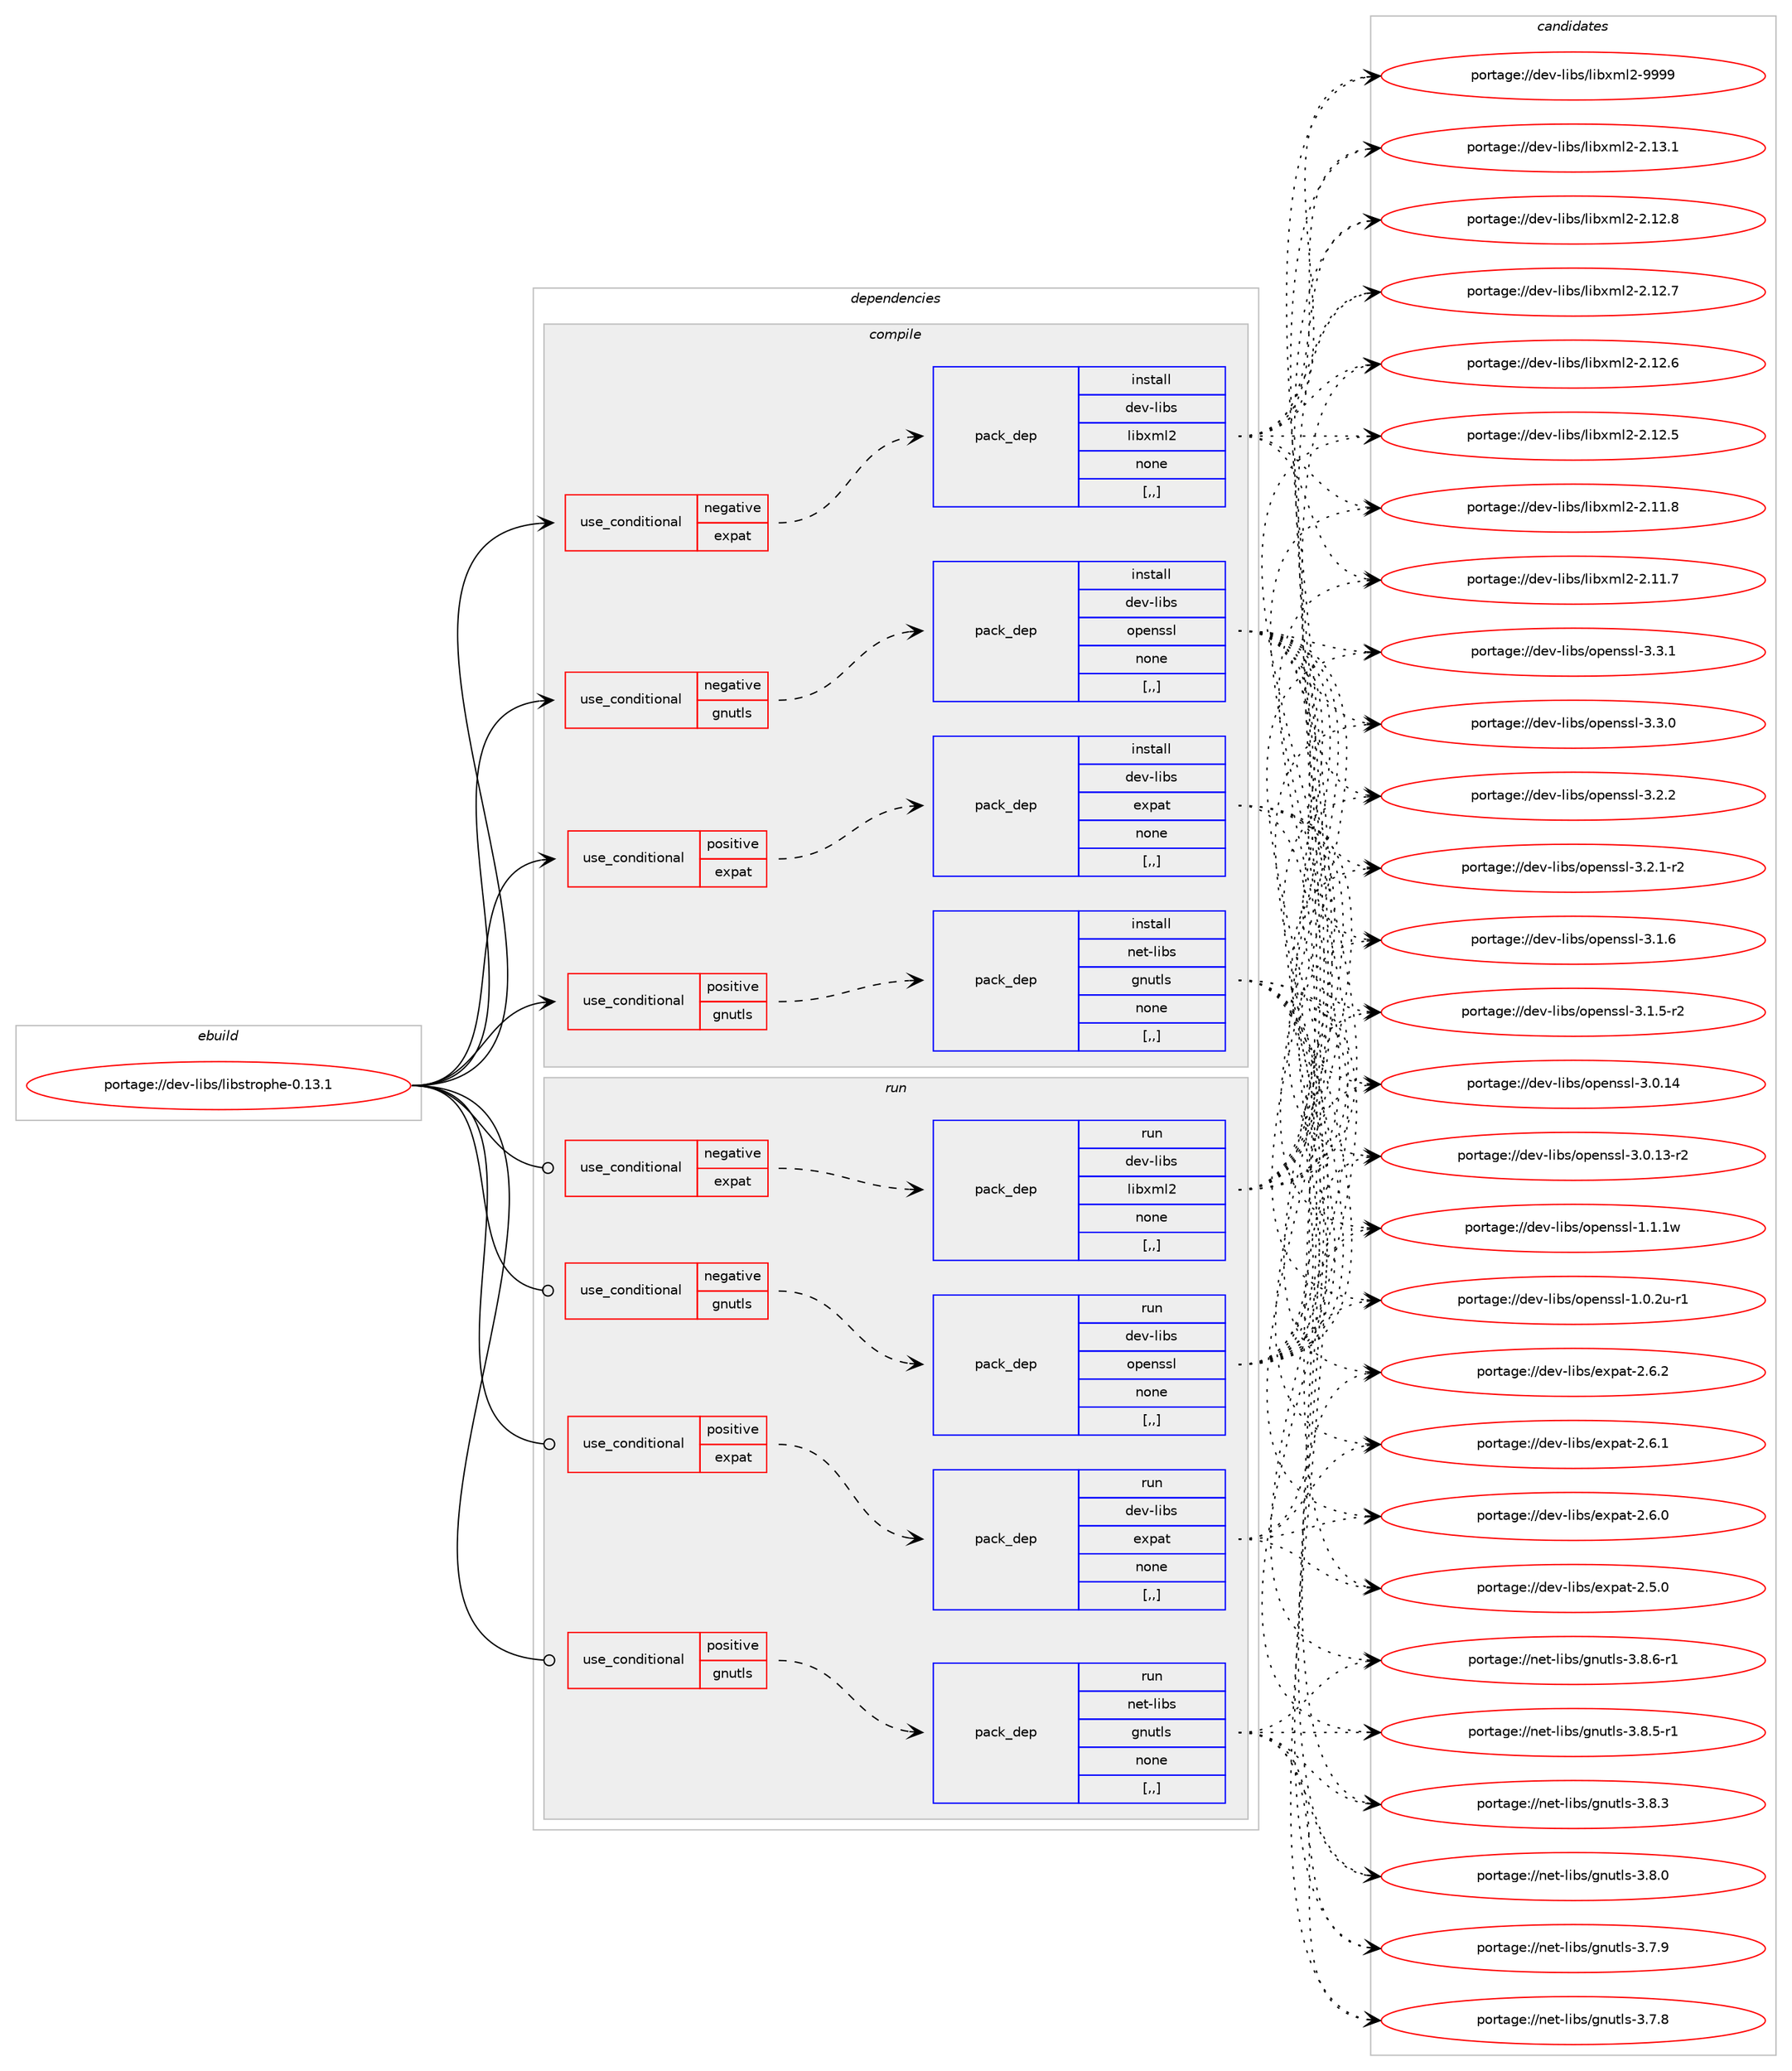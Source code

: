 digraph prolog {

# *************
# Graph options
# *************

newrank=true;
concentrate=true;
compound=true;
graph [rankdir=LR,fontname=Helvetica,fontsize=10,ranksep=1.5];#, ranksep=2.5, nodesep=0.2];
edge  [arrowhead=vee];
node  [fontname=Helvetica,fontsize=10];

# **********
# The ebuild
# **********

subgraph cluster_leftcol {
color=gray;
label=<<i>ebuild</i>>;
id [label="portage://dev-libs/libstrophe-0.13.1", color=red, width=4, href="../dev-libs/libstrophe-0.13.1.svg"];
}

# ****************
# The dependencies
# ****************

subgraph cluster_midcol {
color=gray;
label=<<i>dependencies</i>>;
subgraph cluster_compile {
fillcolor="#eeeeee";
style=filled;
label=<<i>compile</i>>;
subgraph cond27329 {
dependency111516 [label=<<TABLE BORDER="0" CELLBORDER="1" CELLSPACING="0" CELLPADDING="4"><TR><TD ROWSPAN="3" CELLPADDING="10">use_conditional</TD></TR><TR><TD>negative</TD></TR><TR><TD>expat</TD></TR></TABLE>>, shape=none, color=red];
subgraph pack82988 {
dependency111517 [label=<<TABLE BORDER="0" CELLBORDER="1" CELLSPACING="0" CELLPADDING="4" WIDTH="220"><TR><TD ROWSPAN="6" CELLPADDING="30">pack_dep</TD></TR><TR><TD WIDTH="110">install</TD></TR><TR><TD>dev-libs</TD></TR><TR><TD>libxml2</TD></TR><TR><TD>none</TD></TR><TR><TD>[,,]</TD></TR></TABLE>>, shape=none, color=blue];
}
dependency111516:e -> dependency111517:w [weight=20,style="dashed",arrowhead="vee"];
}
id:e -> dependency111516:w [weight=20,style="solid",arrowhead="vee"];
subgraph cond27330 {
dependency111518 [label=<<TABLE BORDER="0" CELLBORDER="1" CELLSPACING="0" CELLPADDING="4"><TR><TD ROWSPAN="3" CELLPADDING="10">use_conditional</TD></TR><TR><TD>negative</TD></TR><TR><TD>gnutls</TD></TR></TABLE>>, shape=none, color=red];
subgraph pack82989 {
dependency111519 [label=<<TABLE BORDER="0" CELLBORDER="1" CELLSPACING="0" CELLPADDING="4" WIDTH="220"><TR><TD ROWSPAN="6" CELLPADDING="30">pack_dep</TD></TR><TR><TD WIDTH="110">install</TD></TR><TR><TD>dev-libs</TD></TR><TR><TD>openssl</TD></TR><TR><TD>none</TD></TR><TR><TD>[,,]</TD></TR></TABLE>>, shape=none, color=blue];
}
dependency111518:e -> dependency111519:w [weight=20,style="dashed",arrowhead="vee"];
}
id:e -> dependency111518:w [weight=20,style="solid",arrowhead="vee"];
subgraph cond27331 {
dependency111520 [label=<<TABLE BORDER="0" CELLBORDER="1" CELLSPACING="0" CELLPADDING="4"><TR><TD ROWSPAN="3" CELLPADDING="10">use_conditional</TD></TR><TR><TD>positive</TD></TR><TR><TD>expat</TD></TR></TABLE>>, shape=none, color=red];
subgraph pack82990 {
dependency111521 [label=<<TABLE BORDER="0" CELLBORDER="1" CELLSPACING="0" CELLPADDING="4" WIDTH="220"><TR><TD ROWSPAN="6" CELLPADDING="30">pack_dep</TD></TR><TR><TD WIDTH="110">install</TD></TR><TR><TD>dev-libs</TD></TR><TR><TD>expat</TD></TR><TR><TD>none</TD></TR><TR><TD>[,,]</TD></TR></TABLE>>, shape=none, color=blue];
}
dependency111520:e -> dependency111521:w [weight=20,style="dashed",arrowhead="vee"];
}
id:e -> dependency111520:w [weight=20,style="solid",arrowhead="vee"];
subgraph cond27332 {
dependency111522 [label=<<TABLE BORDER="0" CELLBORDER="1" CELLSPACING="0" CELLPADDING="4"><TR><TD ROWSPAN="3" CELLPADDING="10">use_conditional</TD></TR><TR><TD>positive</TD></TR><TR><TD>gnutls</TD></TR></TABLE>>, shape=none, color=red];
subgraph pack82991 {
dependency111523 [label=<<TABLE BORDER="0" CELLBORDER="1" CELLSPACING="0" CELLPADDING="4" WIDTH="220"><TR><TD ROWSPAN="6" CELLPADDING="30">pack_dep</TD></TR><TR><TD WIDTH="110">install</TD></TR><TR><TD>net-libs</TD></TR><TR><TD>gnutls</TD></TR><TR><TD>none</TD></TR><TR><TD>[,,]</TD></TR></TABLE>>, shape=none, color=blue];
}
dependency111522:e -> dependency111523:w [weight=20,style="dashed",arrowhead="vee"];
}
id:e -> dependency111522:w [weight=20,style="solid",arrowhead="vee"];
}
subgraph cluster_compileandrun {
fillcolor="#eeeeee";
style=filled;
label=<<i>compile and run</i>>;
}
subgraph cluster_run {
fillcolor="#eeeeee";
style=filled;
label=<<i>run</i>>;
subgraph cond27333 {
dependency111524 [label=<<TABLE BORDER="0" CELLBORDER="1" CELLSPACING="0" CELLPADDING="4"><TR><TD ROWSPAN="3" CELLPADDING="10">use_conditional</TD></TR><TR><TD>negative</TD></TR><TR><TD>expat</TD></TR></TABLE>>, shape=none, color=red];
subgraph pack82992 {
dependency111525 [label=<<TABLE BORDER="0" CELLBORDER="1" CELLSPACING="0" CELLPADDING="4" WIDTH="220"><TR><TD ROWSPAN="6" CELLPADDING="30">pack_dep</TD></TR><TR><TD WIDTH="110">run</TD></TR><TR><TD>dev-libs</TD></TR><TR><TD>libxml2</TD></TR><TR><TD>none</TD></TR><TR><TD>[,,]</TD></TR></TABLE>>, shape=none, color=blue];
}
dependency111524:e -> dependency111525:w [weight=20,style="dashed",arrowhead="vee"];
}
id:e -> dependency111524:w [weight=20,style="solid",arrowhead="odot"];
subgraph cond27334 {
dependency111526 [label=<<TABLE BORDER="0" CELLBORDER="1" CELLSPACING="0" CELLPADDING="4"><TR><TD ROWSPAN="3" CELLPADDING="10">use_conditional</TD></TR><TR><TD>negative</TD></TR><TR><TD>gnutls</TD></TR></TABLE>>, shape=none, color=red];
subgraph pack82993 {
dependency111527 [label=<<TABLE BORDER="0" CELLBORDER="1" CELLSPACING="0" CELLPADDING="4" WIDTH="220"><TR><TD ROWSPAN="6" CELLPADDING="30">pack_dep</TD></TR><TR><TD WIDTH="110">run</TD></TR><TR><TD>dev-libs</TD></TR><TR><TD>openssl</TD></TR><TR><TD>none</TD></TR><TR><TD>[,,]</TD></TR></TABLE>>, shape=none, color=blue];
}
dependency111526:e -> dependency111527:w [weight=20,style="dashed",arrowhead="vee"];
}
id:e -> dependency111526:w [weight=20,style="solid",arrowhead="odot"];
subgraph cond27335 {
dependency111528 [label=<<TABLE BORDER="0" CELLBORDER="1" CELLSPACING="0" CELLPADDING="4"><TR><TD ROWSPAN="3" CELLPADDING="10">use_conditional</TD></TR><TR><TD>positive</TD></TR><TR><TD>expat</TD></TR></TABLE>>, shape=none, color=red];
subgraph pack82994 {
dependency111529 [label=<<TABLE BORDER="0" CELLBORDER="1" CELLSPACING="0" CELLPADDING="4" WIDTH="220"><TR><TD ROWSPAN="6" CELLPADDING="30">pack_dep</TD></TR><TR><TD WIDTH="110">run</TD></TR><TR><TD>dev-libs</TD></TR><TR><TD>expat</TD></TR><TR><TD>none</TD></TR><TR><TD>[,,]</TD></TR></TABLE>>, shape=none, color=blue];
}
dependency111528:e -> dependency111529:w [weight=20,style="dashed",arrowhead="vee"];
}
id:e -> dependency111528:w [weight=20,style="solid",arrowhead="odot"];
subgraph cond27336 {
dependency111530 [label=<<TABLE BORDER="0" CELLBORDER="1" CELLSPACING="0" CELLPADDING="4"><TR><TD ROWSPAN="3" CELLPADDING="10">use_conditional</TD></TR><TR><TD>positive</TD></TR><TR><TD>gnutls</TD></TR></TABLE>>, shape=none, color=red];
subgraph pack82995 {
dependency111531 [label=<<TABLE BORDER="0" CELLBORDER="1" CELLSPACING="0" CELLPADDING="4" WIDTH="220"><TR><TD ROWSPAN="6" CELLPADDING="30">pack_dep</TD></TR><TR><TD WIDTH="110">run</TD></TR><TR><TD>net-libs</TD></TR><TR><TD>gnutls</TD></TR><TR><TD>none</TD></TR><TR><TD>[,,]</TD></TR></TABLE>>, shape=none, color=blue];
}
dependency111530:e -> dependency111531:w [weight=20,style="dashed",arrowhead="vee"];
}
id:e -> dependency111530:w [weight=20,style="solid",arrowhead="odot"];
}
}

# **************
# The candidates
# **************

subgraph cluster_choices {
rank=same;
color=gray;
label=<<i>candidates</i>>;

subgraph choice82988 {
color=black;
nodesep=1;
choice10010111845108105981154710810598120109108504557575757 [label="portage://dev-libs/libxml2-9999", color=red, width=4,href="../dev-libs/libxml2-9999.svg"];
choice100101118451081059811547108105981201091085045504649514649 [label="portage://dev-libs/libxml2-2.13.1", color=red, width=4,href="../dev-libs/libxml2-2.13.1.svg"];
choice100101118451081059811547108105981201091085045504649504656 [label="portage://dev-libs/libxml2-2.12.8", color=red, width=4,href="../dev-libs/libxml2-2.12.8.svg"];
choice100101118451081059811547108105981201091085045504649504655 [label="portage://dev-libs/libxml2-2.12.7", color=red, width=4,href="../dev-libs/libxml2-2.12.7.svg"];
choice100101118451081059811547108105981201091085045504649504654 [label="portage://dev-libs/libxml2-2.12.6", color=red, width=4,href="../dev-libs/libxml2-2.12.6.svg"];
choice100101118451081059811547108105981201091085045504649504653 [label="portage://dev-libs/libxml2-2.12.5", color=red, width=4,href="../dev-libs/libxml2-2.12.5.svg"];
choice100101118451081059811547108105981201091085045504649494656 [label="portage://dev-libs/libxml2-2.11.8", color=red, width=4,href="../dev-libs/libxml2-2.11.8.svg"];
choice100101118451081059811547108105981201091085045504649494655 [label="portage://dev-libs/libxml2-2.11.7", color=red, width=4,href="../dev-libs/libxml2-2.11.7.svg"];
dependency111517:e -> choice10010111845108105981154710810598120109108504557575757:w [style=dotted,weight="100"];
dependency111517:e -> choice100101118451081059811547108105981201091085045504649514649:w [style=dotted,weight="100"];
dependency111517:e -> choice100101118451081059811547108105981201091085045504649504656:w [style=dotted,weight="100"];
dependency111517:e -> choice100101118451081059811547108105981201091085045504649504655:w [style=dotted,weight="100"];
dependency111517:e -> choice100101118451081059811547108105981201091085045504649504654:w [style=dotted,weight="100"];
dependency111517:e -> choice100101118451081059811547108105981201091085045504649504653:w [style=dotted,weight="100"];
dependency111517:e -> choice100101118451081059811547108105981201091085045504649494656:w [style=dotted,weight="100"];
dependency111517:e -> choice100101118451081059811547108105981201091085045504649494655:w [style=dotted,weight="100"];
}
subgraph choice82989 {
color=black;
nodesep=1;
choice100101118451081059811547111112101110115115108455146514649 [label="portage://dev-libs/openssl-3.3.1", color=red, width=4,href="../dev-libs/openssl-3.3.1.svg"];
choice100101118451081059811547111112101110115115108455146514648 [label="portage://dev-libs/openssl-3.3.0", color=red, width=4,href="../dev-libs/openssl-3.3.0.svg"];
choice100101118451081059811547111112101110115115108455146504650 [label="portage://dev-libs/openssl-3.2.2", color=red, width=4,href="../dev-libs/openssl-3.2.2.svg"];
choice1001011184510810598115471111121011101151151084551465046494511450 [label="portage://dev-libs/openssl-3.2.1-r2", color=red, width=4,href="../dev-libs/openssl-3.2.1-r2.svg"];
choice100101118451081059811547111112101110115115108455146494654 [label="portage://dev-libs/openssl-3.1.6", color=red, width=4,href="../dev-libs/openssl-3.1.6.svg"];
choice1001011184510810598115471111121011101151151084551464946534511450 [label="portage://dev-libs/openssl-3.1.5-r2", color=red, width=4,href="../dev-libs/openssl-3.1.5-r2.svg"];
choice10010111845108105981154711111210111011511510845514648464952 [label="portage://dev-libs/openssl-3.0.14", color=red, width=4,href="../dev-libs/openssl-3.0.14.svg"];
choice100101118451081059811547111112101110115115108455146484649514511450 [label="portage://dev-libs/openssl-3.0.13-r2", color=red, width=4,href="../dev-libs/openssl-3.0.13-r2.svg"];
choice100101118451081059811547111112101110115115108454946494649119 [label="portage://dev-libs/openssl-1.1.1w", color=red, width=4,href="../dev-libs/openssl-1.1.1w.svg"];
choice1001011184510810598115471111121011101151151084549464846501174511449 [label="portage://dev-libs/openssl-1.0.2u-r1", color=red, width=4,href="../dev-libs/openssl-1.0.2u-r1.svg"];
dependency111519:e -> choice100101118451081059811547111112101110115115108455146514649:w [style=dotted,weight="100"];
dependency111519:e -> choice100101118451081059811547111112101110115115108455146514648:w [style=dotted,weight="100"];
dependency111519:e -> choice100101118451081059811547111112101110115115108455146504650:w [style=dotted,weight="100"];
dependency111519:e -> choice1001011184510810598115471111121011101151151084551465046494511450:w [style=dotted,weight="100"];
dependency111519:e -> choice100101118451081059811547111112101110115115108455146494654:w [style=dotted,weight="100"];
dependency111519:e -> choice1001011184510810598115471111121011101151151084551464946534511450:w [style=dotted,weight="100"];
dependency111519:e -> choice10010111845108105981154711111210111011511510845514648464952:w [style=dotted,weight="100"];
dependency111519:e -> choice100101118451081059811547111112101110115115108455146484649514511450:w [style=dotted,weight="100"];
dependency111519:e -> choice100101118451081059811547111112101110115115108454946494649119:w [style=dotted,weight="100"];
dependency111519:e -> choice1001011184510810598115471111121011101151151084549464846501174511449:w [style=dotted,weight="100"];
}
subgraph choice82990 {
color=black;
nodesep=1;
choice10010111845108105981154710112011297116455046544650 [label="portage://dev-libs/expat-2.6.2", color=red, width=4,href="../dev-libs/expat-2.6.2.svg"];
choice10010111845108105981154710112011297116455046544649 [label="portage://dev-libs/expat-2.6.1", color=red, width=4,href="../dev-libs/expat-2.6.1.svg"];
choice10010111845108105981154710112011297116455046544648 [label="portage://dev-libs/expat-2.6.0", color=red, width=4,href="../dev-libs/expat-2.6.0.svg"];
choice10010111845108105981154710112011297116455046534648 [label="portage://dev-libs/expat-2.5.0", color=red, width=4,href="../dev-libs/expat-2.5.0.svg"];
dependency111521:e -> choice10010111845108105981154710112011297116455046544650:w [style=dotted,weight="100"];
dependency111521:e -> choice10010111845108105981154710112011297116455046544649:w [style=dotted,weight="100"];
dependency111521:e -> choice10010111845108105981154710112011297116455046544648:w [style=dotted,weight="100"];
dependency111521:e -> choice10010111845108105981154710112011297116455046534648:w [style=dotted,weight="100"];
}
subgraph choice82991 {
color=black;
nodesep=1;
choice1101011164510810598115471031101171161081154551465646544511449 [label="portage://net-libs/gnutls-3.8.6-r1", color=red, width=4,href="../net-libs/gnutls-3.8.6-r1.svg"];
choice1101011164510810598115471031101171161081154551465646534511449 [label="portage://net-libs/gnutls-3.8.5-r1", color=red, width=4,href="../net-libs/gnutls-3.8.5-r1.svg"];
choice110101116451081059811547103110117116108115455146564651 [label="portage://net-libs/gnutls-3.8.3", color=red, width=4,href="../net-libs/gnutls-3.8.3.svg"];
choice110101116451081059811547103110117116108115455146564648 [label="portage://net-libs/gnutls-3.8.0", color=red, width=4,href="../net-libs/gnutls-3.8.0.svg"];
choice110101116451081059811547103110117116108115455146554657 [label="portage://net-libs/gnutls-3.7.9", color=red, width=4,href="../net-libs/gnutls-3.7.9.svg"];
choice110101116451081059811547103110117116108115455146554656 [label="portage://net-libs/gnutls-3.7.8", color=red, width=4,href="../net-libs/gnutls-3.7.8.svg"];
dependency111523:e -> choice1101011164510810598115471031101171161081154551465646544511449:w [style=dotted,weight="100"];
dependency111523:e -> choice1101011164510810598115471031101171161081154551465646534511449:w [style=dotted,weight="100"];
dependency111523:e -> choice110101116451081059811547103110117116108115455146564651:w [style=dotted,weight="100"];
dependency111523:e -> choice110101116451081059811547103110117116108115455146564648:w [style=dotted,weight="100"];
dependency111523:e -> choice110101116451081059811547103110117116108115455146554657:w [style=dotted,weight="100"];
dependency111523:e -> choice110101116451081059811547103110117116108115455146554656:w [style=dotted,weight="100"];
}
subgraph choice82992 {
color=black;
nodesep=1;
choice10010111845108105981154710810598120109108504557575757 [label="portage://dev-libs/libxml2-9999", color=red, width=4,href="../dev-libs/libxml2-9999.svg"];
choice100101118451081059811547108105981201091085045504649514649 [label="portage://dev-libs/libxml2-2.13.1", color=red, width=4,href="../dev-libs/libxml2-2.13.1.svg"];
choice100101118451081059811547108105981201091085045504649504656 [label="portage://dev-libs/libxml2-2.12.8", color=red, width=4,href="../dev-libs/libxml2-2.12.8.svg"];
choice100101118451081059811547108105981201091085045504649504655 [label="portage://dev-libs/libxml2-2.12.7", color=red, width=4,href="../dev-libs/libxml2-2.12.7.svg"];
choice100101118451081059811547108105981201091085045504649504654 [label="portage://dev-libs/libxml2-2.12.6", color=red, width=4,href="../dev-libs/libxml2-2.12.6.svg"];
choice100101118451081059811547108105981201091085045504649504653 [label="portage://dev-libs/libxml2-2.12.5", color=red, width=4,href="../dev-libs/libxml2-2.12.5.svg"];
choice100101118451081059811547108105981201091085045504649494656 [label="portage://dev-libs/libxml2-2.11.8", color=red, width=4,href="../dev-libs/libxml2-2.11.8.svg"];
choice100101118451081059811547108105981201091085045504649494655 [label="portage://dev-libs/libxml2-2.11.7", color=red, width=4,href="../dev-libs/libxml2-2.11.7.svg"];
dependency111525:e -> choice10010111845108105981154710810598120109108504557575757:w [style=dotted,weight="100"];
dependency111525:e -> choice100101118451081059811547108105981201091085045504649514649:w [style=dotted,weight="100"];
dependency111525:e -> choice100101118451081059811547108105981201091085045504649504656:w [style=dotted,weight="100"];
dependency111525:e -> choice100101118451081059811547108105981201091085045504649504655:w [style=dotted,weight="100"];
dependency111525:e -> choice100101118451081059811547108105981201091085045504649504654:w [style=dotted,weight="100"];
dependency111525:e -> choice100101118451081059811547108105981201091085045504649504653:w [style=dotted,weight="100"];
dependency111525:e -> choice100101118451081059811547108105981201091085045504649494656:w [style=dotted,weight="100"];
dependency111525:e -> choice100101118451081059811547108105981201091085045504649494655:w [style=dotted,weight="100"];
}
subgraph choice82993 {
color=black;
nodesep=1;
choice100101118451081059811547111112101110115115108455146514649 [label="portage://dev-libs/openssl-3.3.1", color=red, width=4,href="../dev-libs/openssl-3.3.1.svg"];
choice100101118451081059811547111112101110115115108455146514648 [label="portage://dev-libs/openssl-3.3.0", color=red, width=4,href="../dev-libs/openssl-3.3.0.svg"];
choice100101118451081059811547111112101110115115108455146504650 [label="portage://dev-libs/openssl-3.2.2", color=red, width=4,href="../dev-libs/openssl-3.2.2.svg"];
choice1001011184510810598115471111121011101151151084551465046494511450 [label="portage://dev-libs/openssl-3.2.1-r2", color=red, width=4,href="../dev-libs/openssl-3.2.1-r2.svg"];
choice100101118451081059811547111112101110115115108455146494654 [label="portage://dev-libs/openssl-3.1.6", color=red, width=4,href="../dev-libs/openssl-3.1.6.svg"];
choice1001011184510810598115471111121011101151151084551464946534511450 [label="portage://dev-libs/openssl-3.1.5-r2", color=red, width=4,href="../dev-libs/openssl-3.1.5-r2.svg"];
choice10010111845108105981154711111210111011511510845514648464952 [label="portage://dev-libs/openssl-3.0.14", color=red, width=4,href="../dev-libs/openssl-3.0.14.svg"];
choice100101118451081059811547111112101110115115108455146484649514511450 [label="portage://dev-libs/openssl-3.0.13-r2", color=red, width=4,href="../dev-libs/openssl-3.0.13-r2.svg"];
choice100101118451081059811547111112101110115115108454946494649119 [label="portage://dev-libs/openssl-1.1.1w", color=red, width=4,href="../dev-libs/openssl-1.1.1w.svg"];
choice1001011184510810598115471111121011101151151084549464846501174511449 [label="portage://dev-libs/openssl-1.0.2u-r1", color=red, width=4,href="../dev-libs/openssl-1.0.2u-r1.svg"];
dependency111527:e -> choice100101118451081059811547111112101110115115108455146514649:w [style=dotted,weight="100"];
dependency111527:e -> choice100101118451081059811547111112101110115115108455146514648:w [style=dotted,weight="100"];
dependency111527:e -> choice100101118451081059811547111112101110115115108455146504650:w [style=dotted,weight="100"];
dependency111527:e -> choice1001011184510810598115471111121011101151151084551465046494511450:w [style=dotted,weight="100"];
dependency111527:e -> choice100101118451081059811547111112101110115115108455146494654:w [style=dotted,weight="100"];
dependency111527:e -> choice1001011184510810598115471111121011101151151084551464946534511450:w [style=dotted,weight="100"];
dependency111527:e -> choice10010111845108105981154711111210111011511510845514648464952:w [style=dotted,weight="100"];
dependency111527:e -> choice100101118451081059811547111112101110115115108455146484649514511450:w [style=dotted,weight="100"];
dependency111527:e -> choice100101118451081059811547111112101110115115108454946494649119:w [style=dotted,weight="100"];
dependency111527:e -> choice1001011184510810598115471111121011101151151084549464846501174511449:w [style=dotted,weight="100"];
}
subgraph choice82994 {
color=black;
nodesep=1;
choice10010111845108105981154710112011297116455046544650 [label="portage://dev-libs/expat-2.6.2", color=red, width=4,href="../dev-libs/expat-2.6.2.svg"];
choice10010111845108105981154710112011297116455046544649 [label="portage://dev-libs/expat-2.6.1", color=red, width=4,href="../dev-libs/expat-2.6.1.svg"];
choice10010111845108105981154710112011297116455046544648 [label="portage://dev-libs/expat-2.6.0", color=red, width=4,href="../dev-libs/expat-2.6.0.svg"];
choice10010111845108105981154710112011297116455046534648 [label="portage://dev-libs/expat-2.5.0", color=red, width=4,href="../dev-libs/expat-2.5.0.svg"];
dependency111529:e -> choice10010111845108105981154710112011297116455046544650:w [style=dotted,weight="100"];
dependency111529:e -> choice10010111845108105981154710112011297116455046544649:w [style=dotted,weight="100"];
dependency111529:e -> choice10010111845108105981154710112011297116455046544648:w [style=dotted,weight="100"];
dependency111529:e -> choice10010111845108105981154710112011297116455046534648:w [style=dotted,weight="100"];
}
subgraph choice82995 {
color=black;
nodesep=1;
choice1101011164510810598115471031101171161081154551465646544511449 [label="portage://net-libs/gnutls-3.8.6-r1", color=red, width=4,href="../net-libs/gnutls-3.8.6-r1.svg"];
choice1101011164510810598115471031101171161081154551465646534511449 [label="portage://net-libs/gnutls-3.8.5-r1", color=red, width=4,href="../net-libs/gnutls-3.8.5-r1.svg"];
choice110101116451081059811547103110117116108115455146564651 [label="portage://net-libs/gnutls-3.8.3", color=red, width=4,href="../net-libs/gnutls-3.8.3.svg"];
choice110101116451081059811547103110117116108115455146564648 [label="portage://net-libs/gnutls-3.8.0", color=red, width=4,href="../net-libs/gnutls-3.8.0.svg"];
choice110101116451081059811547103110117116108115455146554657 [label="portage://net-libs/gnutls-3.7.9", color=red, width=4,href="../net-libs/gnutls-3.7.9.svg"];
choice110101116451081059811547103110117116108115455146554656 [label="portage://net-libs/gnutls-3.7.8", color=red, width=4,href="../net-libs/gnutls-3.7.8.svg"];
dependency111531:e -> choice1101011164510810598115471031101171161081154551465646544511449:w [style=dotted,weight="100"];
dependency111531:e -> choice1101011164510810598115471031101171161081154551465646534511449:w [style=dotted,weight="100"];
dependency111531:e -> choice110101116451081059811547103110117116108115455146564651:w [style=dotted,weight="100"];
dependency111531:e -> choice110101116451081059811547103110117116108115455146564648:w [style=dotted,weight="100"];
dependency111531:e -> choice110101116451081059811547103110117116108115455146554657:w [style=dotted,weight="100"];
dependency111531:e -> choice110101116451081059811547103110117116108115455146554656:w [style=dotted,weight="100"];
}
}

}
